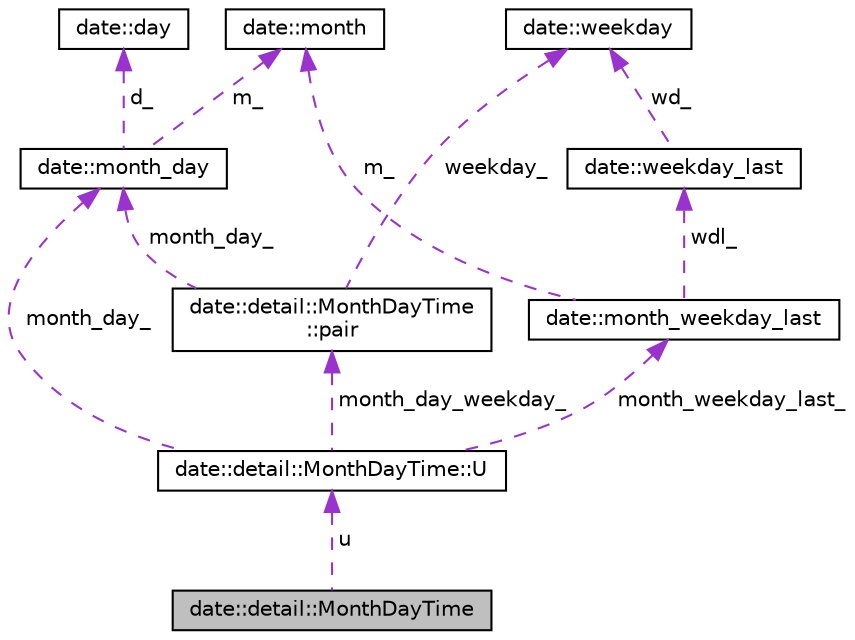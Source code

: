 digraph "date::detail::MonthDayTime"
{
 // LATEX_PDF_SIZE
  edge [fontname="Helvetica",fontsize="10",labelfontname="Helvetica",labelfontsize="10"];
  node [fontname="Helvetica",fontsize="10",shape=record];
  Node1 [label="date::detail::MonthDayTime",height=0.2,width=0.4,color="black", fillcolor="grey75", style="filled", fontcolor="black",tooltip=" "];
  Node2 -> Node1 [dir="back",color="darkorchid3",fontsize="10",style="dashed",label=" u" ,fontname="Helvetica"];
  Node2 [label="date::detail::MonthDayTime::U",height=0.2,width=0.4,color="black", fillcolor="white", style="filled",URL="$uniondate_1_1detail_1_1MonthDayTime_1_1U.html",tooltip=" "];
  Node3 -> Node2 [dir="back",color="darkorchid3",fontsize="10",style="dashed",label=" month_day_" ,fontname="Helvetica"];
  Node3 [label="date::month_day",height=0.2,width=0.4,color="black", fillcolor="white", style="filled",URL="$classdate_1_1month__day.html",tooltip=" "];
  Node4 -> Node3 [dir="back",color="darkorchid3",fontsize="10",style="dashed",label=" d_" ,fontname="Helvetica"];
  Node4 [label="date::day",height=0.2,width=0.4,color="black", fillcolor="white", style="filled",URL="$classdate_1_1day.html",tooltip=" "];
  Node5 -> Node3 [dir="back",color="darkorchid3",fontsize="10",style="dashed",label=" m_" ,fontname="Helvetica"];
  Node5 [label="date::month",height=0.2,width=0.4,color="black", fillcolor="white", style="filled",URL="$classdate_1_1month.html",tooltip=" "];
  Node6 -> Node2 [dir="back",color="darkorchid3",fontsize="10",style="dashed",label=" month_weekday_last_" ,fontname="Helvetica"];
  Node6 [label="date::month_weekday_last",height=0.2,width=0.4,color="black", fillcolor="white", style="filled",URL="$classdate_1_1month__weekday__last.html",tooltip=" "];
  Node7 -> Node6 [dir="back",color="darkorchid3",fontsize="10",style="dashed",label=" wdl_" ,fontname="Helvetica"];
  Node7 [label="date::weekday_last",height=0.2,width=0.4,color="black", fillcolor="white", style="filled",URL="$classdate_1_1weekday__last.html",tooltip=" "];
  Node8 -> Node7 [dir="back",color="darkorchid3",fontsize="10",style="dashed",label=" wd_" ,fontname="Helvetica"];
  Node8 [label="date::weekday",height=0.2,width=0.4,color="black", fillcolor="white", style="filled",URL="$classdate_1_1weekday.html",tooltip=" "];
  Node5 -> Node6 [dir="back",color="darkorchid3",fontsize="10",style="dashed",label=" m_" ,fontname="Helvetica"];
  Node9 -> Node2 [dir="back",color="darkorchid3",fontsize="10",style="dashed",label=" month_day_weekday_" ,fontname="Helvetica"];
  Node9 [label="date::detail::MonthDayTime\l::pair",height=0.2,width=0.4,color="black", fillcolor="white", style="filled",URL="$structdate_1_1detail_1_1MonthDayTime_1_1pair.html",tooltip=" "];
  Node3 -> Node9 [dir="back",color="darkorchid3",fontsize="10",style="dashed",label=" month_day_" ,fontname="Helvetica"];
  Node8 -> Node9 [dir="back",color="darkorchid3",fontsize="10",style="dashed",label=" weekday_" ,fontname="Helvetica"];
}
